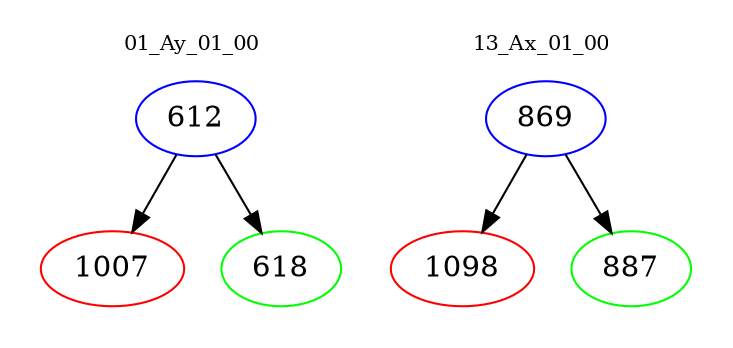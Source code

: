 digraph{
subgraph cluster_0 {
color = white
label = "01_Ay_01_00";
fontsize=10;
T0_612 [label="612", color="blue"]
T0_612 -> T0_1007 [color="black"]
T0_1007 [label="1007", color="red"]
T0_612 -> T0_618 [color="black"]
T0_618 [label="618", color="green"]
}
subgraph cluster_1 {
color = white
label = "13_Ax_01_00";
fontsize=10;
T1_869 [label="869", color="blue"]
T1_869 -> T1_1098 [color="black"]
T1_1098 [label="1098", color="red"]
T1_869 -> T1_887 [color="black"]
T1_887 [label="887", color="green"]
}
}
